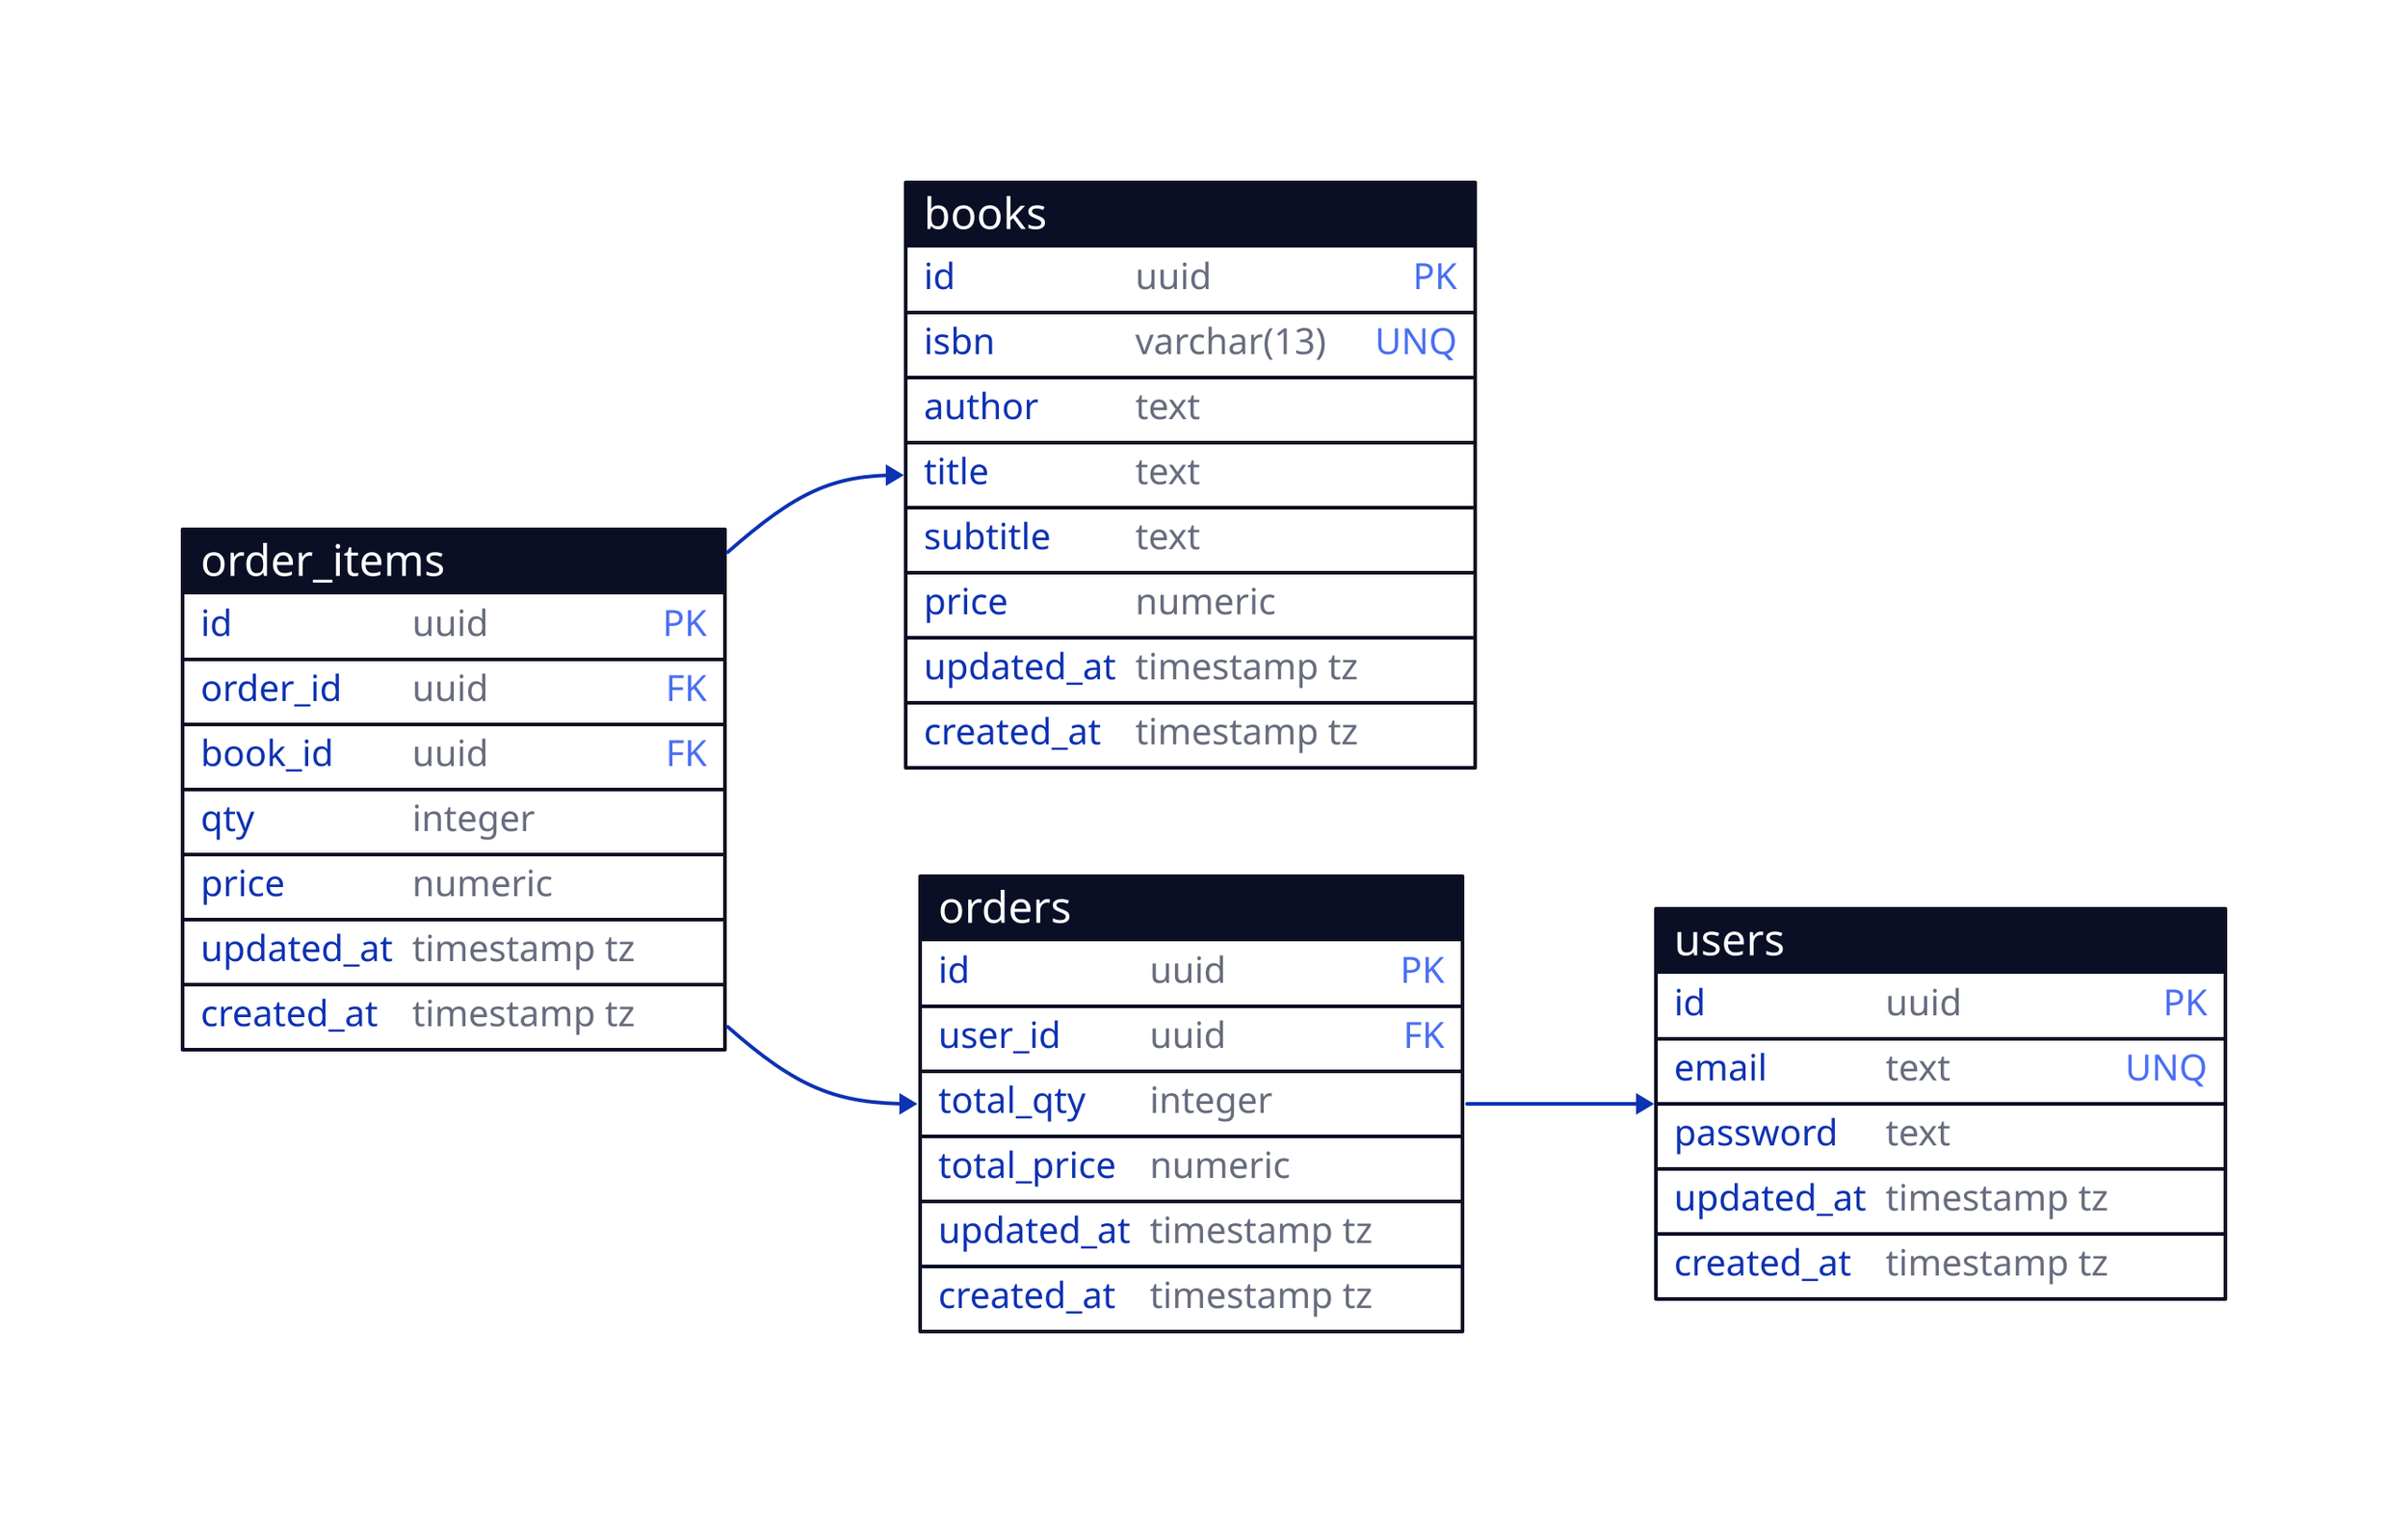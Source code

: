 direction: right

users: {
    shape: sql_table
    id: uuid {constraint: primary_key}
    email: text {constraint: unique}
    password: text
    updated_at: timestamp tz
    created_at: timestamp tz
}

books: {
    shape: sql_table
    id: uuid {constraint: primary_key}
    isbn: varchar(13) {constraint: unique}
    author: text
    title: text
    subtitle: text
    price: numeric
    updated_at: timestamp tz
    created_at: timestamp tz
}

orders: {
    shape: sql_table
    id: uuid {constraint: primary_key}
    user_id: uuid {constraint: foreign_key}
    total_qty: integer
    total_price: numeric
    updated_at: timestamp tz
    created_at: timestamp tz
}

order_items: {
    shape: sql_table
    id: uuid {constraint: primary_key}
    order_id: uuid {constraint: foreign_key}
    book_id: uuid {constraint: foreign_key}
    qty: integer
    price: numeric
    updated_at: timestamp tz
    created_at: timestamp tz
}

orders.user_id -> users.id
order_items.order_id -> orders.id
order_items.book_id -> books.id